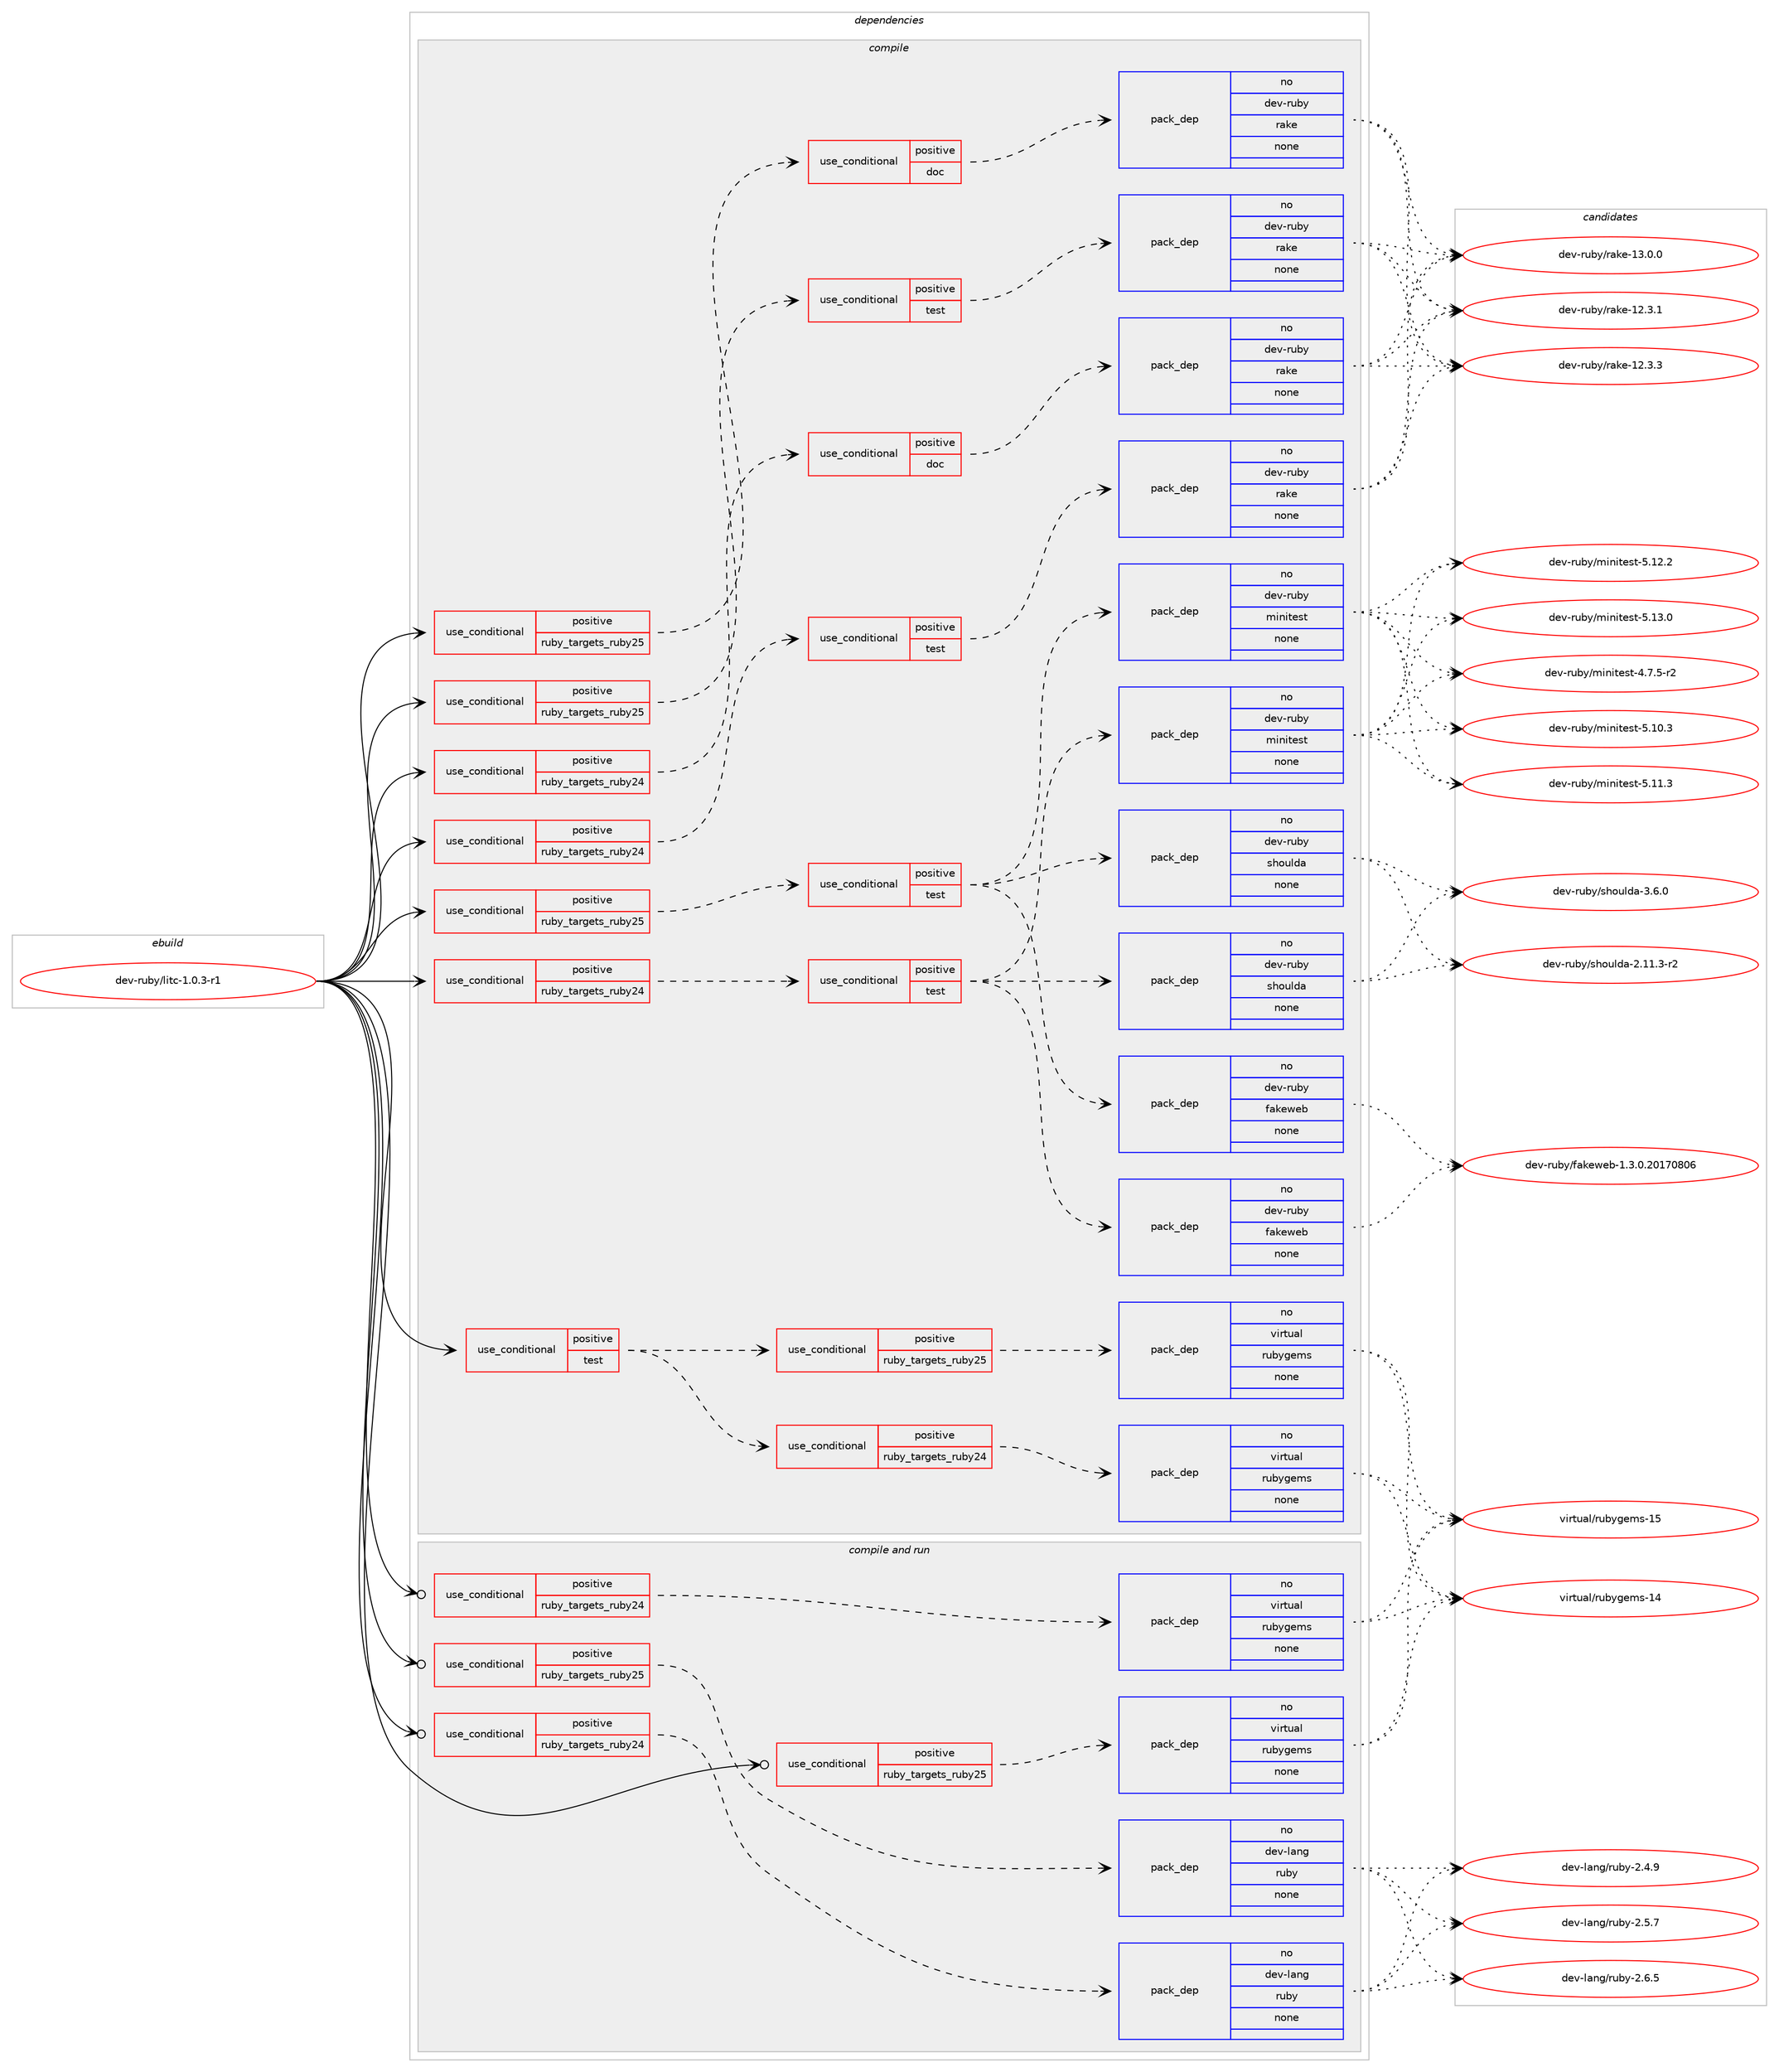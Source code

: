 digraph prolog {

# *************
# Graph options
# *************

newrank=true;
concentrate=true;
compound=true;
graph [rankdir=LR,fontname=Helvetica,fontsize=10,ranksep=1.5];#, ranksep=2.5, nodesep=0.2];
edge  [arrowhead=vee];
node  [fontname=Helvetica,fontsize=10];

# **********
# The ebuild
# **********

subgraph cluster_leftcol {
color=gray;
rank=same;
label=<<i>ebuild</i>>;
id [label="dev-ruby/litc-1.0.3-r1", color=red, width=4, href="../dev-ruby/litc-1.0.3-r1.svg"];
}

# ****************
# The dependencies
# ****************

subgraph cluster_midcol {
color=gray;
label=<<i>dependencies</i>>;
subgraph cluster_compile {
fillcolor="#eeeeee";
style=filled;
label=<<i>compile</i>>;
subgraph cond166669 {
dependency693619 [label=<<TABLE BORDER="0" CELLBORDER="1" CELLSPACING="0" CELLPADDING="4"><TR><TD ROWSPAN="3" CELLPADDING="10">use_conditional</TD></TR><TR><TD>positive</TD></TR><TR><TD>ruby_targets_ruby24</TD></TR></TABLE>>, shape=none, color=red];
subgraph cond166670 {
dependency693620 [label=<<TABLE BORDER="0" CELLBORDER="1" CELLSPACING="0" CELLPADDING="4"><TR><TD ROWSPAN="3" CELLPADDING="10">use_conditional</TD></TR><TR><TD>positive</TD></TR><TR><TD>doc</TD></TR></TABLE>>, shape=none, color=red];
subgraph pack514965 {
dependency693621 [label=<<TABLE BORDER="0" CELLBORDER="1" CELLSPACING="0" CELLPADDING="4" WIDTH="220"><TR><TD ROWSPAN="6" CELLPADDING="30">pack_dep</TD></TR><TR><TD WIDTH="110">no</TD></TR><TR><TD>dev-ruby</TD></TR><TR><TD>rake</TD></TR><TR><TD>none</TD></TR><TR><TD></TD></TR></TABLE>>, shape=none, color=blue];
}
dependency693620:e -> dependency693621:w [weight=20,style="dashed",arrowhead="vee"];
}
dependency693619:e -> dependency693620:w [weight=20,style="dashed",arrowhead="vee"];
}
id:e -> dependency693619:w [weight=20,style="solid",arrowhead="vee"];
subgraph cond166671 {
dependency693622 [label=<<TABLE BORDER="0" CELLBORDER="1" CELLSPACING="0" CELLPADDING="4"><TR><TD ROWSPAN="3" CELLPADDING="10">use_conditional</TD></TR><TR><TD>positive</TD></TR><TR><TD>ruby_targets_ruby24</TD></TR></TABLE>>, shape=none, color=red];
subgraph cond166672 {
dependency693623 [label=<<TABLE BORDER="0" CELLBORDER="1" CELLSPACING="0" CELLPADDING="4"><TR><TD ROWSPAN="3" CELLPADDING="10">use_conditional</TD></TR><TR><TD>positive</TD></TR><TR><TD>test</TD></TR></TABLE>>, shape=none, color=red];
subgraph pack514966 {
dependency693624 [label=<<TABLE BORDER="0" CELLBORDER="1" CELLSPACING="0" CELLPADDING="4" WIDTH="220"><TR><TD ROWSPAN="6" CELLPADDING="30">pack_dep</TD></TR><TR><TD WIDTH="110">no</TD></TR><TR><TD>dev-ruby</TD></TR><TR><TD>rake</TD></TR><TR><TD>none</TD></TR><TR><TD></TD></TR></TABLE>>, shape=none, color=blue];
}
dependency693623:e -> dependency693624:w [weight=20,style="dashed",arrowhead="vee"];
}
dependency693622:e -> dependency693623:w [weight=20,style="dashed",arrowhead="vee"];
}
id:e -> dependency693622:w [weight=20,style="solid",arrowhead="vee"];
subgraph cond166673 {
dependency693625 [label=<<TABLE BORDER="0" CELLBORDER="1" CELLSPACING="0" CELLPADDING="4"><TR><TD ROWSPAN="3" CELLPADDING="10">use_conditional</TD></TR><TR><TD>positive</TD></TR><TR><TD>ruby_targets_ruby24</TD></TR></TABLE>>, shape=none, color=red];
subgraph cond166674 {
dependency693626 [label=<<TABLE BORDER="0" CELLBORDER="1" CELLSPACING="0" CELLPADDING="4"><TR><TD ROWSPAN="3" CELLPADDING="10">use_conditional</TD></TR><TR><TD>positive</TD></TR><TR><TD>test</TD></TR></TABLE>>, shape=none, color=red];
subgraph pack514967 {
dependency693627 [label=<<TABLE BORDER="0" CELLBORDER="1" CELLSPACING="0" CELLPADDING="4" WIDTH="220"><TR><TD ROWSPAN="6" CELLPADDING="30">pack_dep</TD></TR><TR><TD WIDTH="110">no</TD></TR><TR><TD>dev-ruby</TD></TR><TR><TD>shoulda</TD></TR><TR><TD>none</TD></TR><TR><TD></TD></TR></TABLE>>, shape=none, color=blue];
}
dependency693626:e -> dependency693627:w [weight=20,style="dashed",arrowhead="vee"];
subgraph pack514968 {
dependency693628 [label=<<TABLE BORDER="0" CELLBORDER="1" CELLSPACING="0" CELLPADDING="4" WIDTH="220"><TR><TD ROWSPAN="6" CELLPADDING="30">pack_dep</TD></TR><TR><TD WIDTH="110">no</TD></TR><TR><TD>dev-ruby</TD></TR><TR><TD>fakeweb</TD></TR><TR><TD>none</TD></TR><TR><TD></TD></TR></TABLE>>, shape=none, color=blue];
}
dependency693626:e -> dependency693628:w [weight=20,style="dashed",arrowhead="vee"];
subgraph pack514969 {
dependency693629 [label=<<TABLE BORDER="0" CELLBORDER="1" CELLSPACING="0" CELLPADDING="4" WIDTH="220"><TR><TD ROWSPAN="6" CELLPADDING="30">pack_dep</TD></TR><TR><TD WIDTH="110">no</TD></TR><TR><TD>dev-ruby</TD></TR><TR><TD>minitest</TD></TR><TR><TD>none</TD></TR><TR><TD></TD></TR></TABLE>>, shape=none, color=blue];
}
dependency693626:e -> dependency693629:w [weight=20,style="dashed",arrowhead="vee"];
}
dependency693625:e -> dependency693626:w [weight=20,style="dashed",arrowhead="vee"];
}
id:e -> dependency693625:w [weight=20,style="solid",arrowhead="vee"];
subgraph cond166675 {
dependency693630 [label=<<TABLE BORDER="0" CELLBORDER="1" CELLSPACING="0" CELLPADDING="4"><TR><TD ROWSPAN="3" CELLPADDING="10">use_conditional</TD></TR><TR><TD>positive</TD></TR><TR><TD>ruby_targets_ruby25</TD></TR></TABLE>>, shape=none, color=red];
subgraph cond166676 {
dependency693631 [label=<<TABLE BORDER="0" CELLBORDER="1" CELLSPACING="0" CELLPADDING="4"><TR><TD ROWSPAN="3" CELLPADDING="10">use_conditional</TD></TR><TR><TD>positive</TD></TR><TR><TD>doc</TD></TR></TABLE>>, shape=none, color=red];
subgraph pack514970 {
dependency693632 [label=<<TABLE BORDER="0" CELLBORDER="1" CELLSPACING="0" CELLPADDING="4" WIDTH="220"><TR><TD ROWSPAN="6" CELLPADDING="30">pack_dep</TD></TR><TR><TD WIDTH="110">no</TD></TR><TR><TD>dev-ruby</TD></TR><TR><TD>rake</TD></TR><TR><TD>none</TD></TR><TR><TD></TD></TR></TABLE>>, shape=none, color=blue];
}
dependency693631:e -> dependency693632:w [weight=20,style="dashed",arrowhead="vee"];
}
dependency693630:e -> dependency693631:w [weight=20,style="dashed",arrowhead="vee"];
}
id:e -> dependency693630:w [weight=20,style="solid",arrowhead="vee"];
subgraph cond166677 {
dependency693633 [label=<<TABLE BORDER="0" CELLBORDER="1" CELLSPACING="0" CELLPADDING="4"><TR><TD ROWSPAN="3" CELLPADDING="10">use_conditional</TD></TR><TR><TD>positive</TD></TR><TR><TD>ruby_targets_ruby25</TD></TR></TABLE>>, shape=none, color=red];
subgraph cond166678 {
dependency693634 [label=<<TABLE BORDER="0" CELLBORDER="1" CELLSPACING="0" CELLPADDING="4"><TR><TD ROWSPAN="3" CELLPADDING="10">use_conditional</TD></TR><TR><TD>positive</TD></TR><TR><TD>test</TD></TR></TABLE>>, shape=none, color=red];
subgraph pack514971 {
dependency693635 [label=<<TABLE BORDER="0" CELLBORDER="1" CELLSPACING="0" CELLPADDING="4" WIDTH="220"><TR><TD ROWSPAN="6" CELLPADDING="30">pack_dep</TD></TR><TR><TD WIDTH="110">no</TD></TR><TR><TD>dev-ruby</TD></TR><TR><TD>rake</TD></TR><TR><TD>none</TD></TR><TR><TD></TD></TR></TABLE>>, shape=none, color=blue];
}
dependency693634:e -> dependency693635:w [weight=20,style="dashed",arrowhead="vee"];
}
dependency693633:e -> dependency693634:w [weight=20,style="dashed",arrowhead="vee"];
}
id:e -> dependency693633:w [weight=20,style="solid",arrowhead="vee"];
subgraph cond166679 {
dependency693636 [label=<<TABLE BORDER="0" CELLBORDER="1" CELLSPACING="0" CELLPADDING="4"><TR><TD ROWSPAN="3" CELLPADDING="10">use_conditional</TD></TR><TR><TD>positive</TD></TR><TR><TD>ruby_targets_ruby25</TD></TR></TABLE>>, shape=none, color=red];
subgraph cond166680 {
dependency693637 [label=<<TABLE BORDER="0" CELLBORDER="1" CELLSPACING="0" CELLPADDING="4"><TR><TD ROWSPAN="3" CELLPADDING="10">use_conditional</TD></TR><TR><TD>positive</TD></TR><TR><TD>test</TD></TR></TABLE>>, shape=none, color=red];
subgraph pack514972 {
dependency693638 [label=<<TABLE BORDER="0" CELLBORDER="1" CELLSPACING="0" CELLPADDING="4" WIDTH="220"><TR><TD ROWSPAN="6" CELLPADDING="30">pack_dep</TD></TR><TR><TD WIDTH="110">no</TD></TR><TR><TD>dev-ruby</TD></TR><TR><TD>shoulda</TD></TR><TR><TD>none</TD></TR><TR><TD></TD></TR></TABLE>>, shape=none, color=blue];
}
dependency693637:e -> dependency693638:w [weight=20,style="dashed",arrowhead="vee"];
subgraph pack514973 {
dependency693639 [label=<<TABLE BORDER="0" CELLBORDER="1" CELLSPACING="0" CELLPADDING="4" WIDTH="220"><TR><TD ROWSPAN="6" CELLPADDING="30">pack_dep</TD></TR><TR><TD WIDTH="110">no</TD></TR><TR><TD>dev-ruby</TD></TR><TR><TD>fakeweb</TD></TR><TR><TD>none</TD></TR><TR><TD></TD></TR></TABLE>>, shape=none, color=blue];
}
dependency693637:e -> dependency693639:w [weight=20,style="dashed",arrowhead="vee"];
subgraph pack514974 {
dependency693640 [label=<<TABLE BORDER="0" CELLBORDER="1" CELLSPACING="0" CELLPADDING="4" WIDTH="220"><TR><TD ROWSPAN="6" CELLPADDING="30">pack_dep</TD></TR><TR><TD WIDTH="110">no</TD></TR><TR><TD>dev-ruby</TD></TR><TR><TD>minitest</TD></TR><TR><TD>none</TD></TR><TR><TD></TD></TR></TABLE>>, shape=none, color=blue];
}
dependency693637:e -> dependency693640:w [weight=20,style="dashed",arrowhead="vee"];
}
dependency693636:e -> dependency693637:w [weight=20,style="dashed",arrowhead="vee"];
}
id:e -> dependency693636:w [weight=20,style="solid",arrowhead="vee"];
subgraph cond166681 {
dependency693641 [label=<<TABLE BORDER="0" CELLBORDER="1" CELLSPACING="0" CELLPADDING="4"><TR><TD ROWSPAN="3" CELLPADDING="10">use_conditional</TD></TR><TR><TD>positive</TD></TR><TR><TD>test</TD></TR></TABLE>>, shape=none, color=red];
subgraph cond166682 {
dependency693642 [label=<<TABLE BORDER="0" CELLBORDER="1" CELLSPACING="0" CELLPADDING="4"><TR><TD ROWSPAN="3" CELLPADDING="10">use_conditional</TD></TR><TR><TD>positive</TD></TR><TR><TD>ruby_targets_ruby24</TD></TR></TABLE>>, shape=none, color=red];
subgraph pack514975 {
dependency693643 [label=<<TABLE BORDER="0" CELLBORDER="1" CELLSPACING="0" CELLPADDING="4" WIDTH="220"><TR><TD ROWSPAN="6" CELLPADDING="30">pack_dep</TD></TR><TR><TD WIDTH="110">no</TD></TR><TR><TD>virtual</TD></TR><TR><TD>rubygems</TD></TR><TR><TD>none</TD></TR><TR><TD></TD></TR></TABLE>>, shape=none, color=blue];
}
dependency693642:e -> dependency693643:w [weight=20,style="dashed",arrowhead="vee"];
}
dependency693641:e -> dependency693642:w [weight=20,style="dashed",arrowhead="vee"];
subgraph cond166683 {
dependency693644 [label=<<TABLE BORDER="0" CELLBORDER="1" CELLSPACING="0" CELLPADDING="4"><TR><TD ROWSPAN="3" CELLPADDING="10">use_conditional</TD></TR><TR><TD>positive</TD></TR><TR><TD>ruby_targets_ruby25</TD></TR></TABLE>>, shape=none, color=red];
subgraph pack514976 {
dependency693645 [label=<<TABLE BORDER="0" CELLBORDER="1" CELLSPACING="0" CELLPADDING="4" WIDTH="220"><TR><TD ROWSPAN="6" CELLPADDING="30">pack_dep</TD></TR><TR><TD WIDTH="110">no</TD></TR><TR><TD>virtual</TD></TR><TR><TD>rubygems</TD></TR><TR><TD>none</TD></TR><TR><TD></TD></TR></TABLE>>, shape=none, color=blue];
}
dependency693644:e -> dependency693645:w [weight=20,style="dashed",arrowhead="vee"];
}
dependency693641:e -> dependency693644:w [weight=20,style="dashed",arrowhead="vee"];
}
id:e -> dependency693641:w [weight=20,style="solid",arrowhead="vee"];
}
subgraph cluster_compileandrun {
fillcolor="#eeeeee";
style=filled;
label=<<i>compile and run</i>>;
subgraph cond166684 {
dependency693646 [label=<<TABLE BORDER="0" CELLBORDER="1" CELLSPACING="0" CELLPADDING="4"><TR><TD ROWSPAN="3" CELLPADDING="10">use_conditional</TD></TR><TR><TD>positive</TD></TR><TR><TD>ruby_targets_ruby24</TD></TR></TABLE>>, shape=none, color=red];
subgraph pack514977 {
dependency693647 [label=<<TABLE BORDER="0" CELLBORDER="1" CELLSPACING="0" CELLPADDING="4" WIDTH="220"><TR><TD ROWSPAN="6" CELLPADDING="30">pack_dep</TD></TR><TR><TD WIDTH="110">no</TD></TR><TR><TD>dev-lang</TD></TR><TR><TD>ruby</TD></TR><TR><TD>none</TD></TR><TR><TD></TD></TR></TABLE>>, shape=none, color=blue];
}
dependency693646:e -> dependency693647:w [weight=20,style="dashed",arrowhead="vee"];
}
id:e -> dependency693646:w [weight=20,style="solid",arrowhead="odotvee"];
subgraph cond166685 {
dependency693648 [label=<<TABLE BORDER="0" CELLBORDER="1" CELLSPACING="0" CELLPADDING="4"><TR><TD ROWSPAN="3" CELLPADDING="10">use_conditional</TD></TR><TR><TD>positive</TD></TR><TR><TD>ruby_targets_ruby24</TD></TR></TABLE>>, shape=none, color=red];
subgraph pack514978 {
dependency693649 [label=<<TABLE BORDER="0" CELLBORDER="1" CELLSPACING="0" CELLPADDING="4" WIDTH="220"><TR><TD ROWSPAN="6" CELLPADDING="30">pack_dep</TD></TR><TR><TD WIDTH="110">no</TD></TR><TR><TD>virtual</TD></TR><TR><TD>rubygems</TD></TR><TR><TD>none</TD></TR><TR><TD></TD></TR></TABLE>>, shape=none, color=blue];
}
dependency693648:e -> dependency693649:w [weight=20,style="dashed",arrowhead="vee"];
}
id:e -> dependency693648:w [weight=20,style="solid",arrowhead="odotvee"];
subgraph cond166686 {
dependency693650 [label=<<TABLE BORDER="0" CELLBORDER="1" CELLSPACING="0" CELLPADDING="4"><TR><TD ROWSPAN="3" CELLPADDING="10">use_conditional</TD></TR><TR><TD>positive</TD></TR><TR><TD>ruby_targets_ruby25</TD></TR></TABLE>>, shape=none, color=red];
subgraph pack514979 {
dependency693651 [label=<<TABLE BORDER="0" CELLBORDER="1" CELLSPACING="0" CELLPADDING="4" WIDTH="220"><TR><TD ROWSPAN="6" CELLPADDING="30">pack_dep</TD></TR><TR><TD WIDTH="110">no</TD></TR><TR><TD>dev-lang</TD></TR><TR><TD>ruby</TD></TR><TR><TD>none</TD></TR><TR><TD></TD></TR></TABLE>>, shape=none, color=blue];
}
dependency693650:e -> dependency693651:w [weight=20,style="dashed",arrowhead="vee"];
}
id:e -> dependency693650:w [weight=20,style="solid",arrowhead="odotvee"];
subgraph cond166687 {
dependency693652 [label=<<TABLE BORDER="0" CELLBORDER="1" CELLSPACING="0" CELLPADDING="4"><TR><TD ROWSPAN="3" CELLPADDING="10">use_conditional</TD></TR><TR><TD>positive</TD></TR><TR><TD>ruby_targets_ruby25</TD></TR></TABLE>>, shape=none, color=red];
subgraph pack514980 {
dependency693653 [label=<<TABLE BORDER="0" CELLBORDER="1" CELLSPACING="0" CELLPADDING="4" WIDTH="220"><TR><TD ROWSPAN="6" CELLPADDING="30">pack_dep</TD></TR><TR><TD WIDTH="110">no</TD></TR><TR><TD>virtual</TD></TR><TR><TD>rubygems</TD></TR><TR><TD>none</TD></TR><TR><TD></TD></TR></TABLE>>, shape=none, color=blue];
}
dependency693652:e -> dependency693653:w [weight=20,style="dashed",arrowhead="vee"];
}
id:e -> dependency693652:w [weight=20,style="solid",arrowhead="odotvee"];
}
subgraph cluster_run {
fillcolor="#eeeeee";
style=filled;
label=<<i>run</i>>;
}
}

# **************
# The candidates
# **************

subgraph cluster_choices {
rank=same;
color=gray;
label=<<i>candidates</i>>;

subgraph choice514965 {
color=black;
nodesep=1;
choice1001011184511411798121471149710710145495046514649 [label="dev-ruby/rake-12.3.1", color=red, width=4,href="../dev-ruby/rake-12.3.1.svg"];
choice1001011184511411798121471149710710145495046514651 [label="dev-ruby/rake-12.3.3", color=red, width=4,href="../dev-ruby/rake-12.3.3.svg"];
choice1001011184511411798121471149710710145495146484648 [label="dev-ruby/rake-13.0.0", color=red, width=4,href="../dev-ruby/rake-13.0.0.svg"];
dependency693621:e -> choice1001011184511411798121471149710710145495046514649:w [style=dotted,weight="100"];
dependency693621:e -> choice1001011184511411798121471149710710145495046514651:w [style=dotted,weight="100"];
dependency693621:e -> choice1001011184511411798121471149710710145495146484648:w [style=dotted,weight="100"];
}
subgraph choice514966 {
color=black;
nodesep=1;
choice1001011184511411798121471149710710145495046514649 [label="dev-ruby/rake-12.3.1", color=red, width=4,href="../dev-ruby/rake-12.3.1.svg"];
choice1001011184511411798121471149710710145495046514651 [label="dev-ruby/rake-12.3.3", color=red, width=4,href="../dev-ruby/rake-12.3.3.svg"];
choice1001011184511411798121471149710710145495146484648 [label="dev-ruby/rake-13.0.0", color=red, width=4,href="../dev-ruby/rake-13.0.0.svg"];
dependency693624:e -> choice1001011184511411798121471149710710145495046514649:w [style=dotted,weight="100"];
dependency693624:e -> choice1001011184511411798121471149710710145495046514651:w [style=dotted,weight="100"];
dependency693624:e -> choice1001011184511411798121471149710710145495146484648:w [style=dotted,weight="100"];
}
subgraph choice514967 {
color=black;
nodesep=1;
choice10010111845114117981214711510411111710810097455046494946514511450 [label="dev-ruby/shoulda-2.11.3-r2", color=red, width=4,href="../dev-ruby/shoulda-2.11.3-r2.svg"];
choice10010111845114117981214711510411111710810097455146544648 [label="dev-ruby/shoulda-3.6.0", color=red, width=4,href="../dev-ruby/shoulda-3.6.0.svg"];
dependency693627:e -> choice10010111845114117981214711510411111710810097455046494946514511450:w [style=dotted,weight="100"];
dependency693627:e -> choice10010111845114117981214711510411111710810097455146544648:w [style=dotted,weight="100"];
}
subgraph choice514968 {
color=black;
nodesep=1;
choice1001011184511411798121471029710710111910198454946514648465048495548564854 [label="dev-ruby/fakeweb-1.3.0.20170806", color=red, width=4,href="../dev-ruby/fakeweb-1.3.0.20170806.svg"];
dependency693628:e -> choice1001011184511411798121471029710710111910198454946514648465048495548564854:w [style=dotted,weight="100"];
}
subgraph choice514969 {
color=black;
nodesep=1;
choice1001011184511411798121471091051101051161011151164552465546534511450 [label="dev-ruby/minitest-4.7.5-r2", color=red, width=4,href="../dev-ruby/minitest-4.7.5-r2.svg"];
choice10010111845114117981214710910511010511610111511645534649484651 [label="dev-ruby/minitest-5.10.3", color=red, width=4,href="../dev-ruby/minitest-5.10.3.svg"];
choice10010111845114117981214710910511010511610111511645534649494651 [label="dev-ruby/minitest-5.11.3", color=red, width=4,href="../dev-ruby/minitest-5.11.3.svg"];
choice10010111845114117981214710910511010511610111511645534649504650 [label="dev-ruby/minitest-5.12.2", color=red, width=4,href="../dev-ruby/minitest-5.12.2.svg"];
choice10010111845114117981214710910511010511610111511645534649514648 [label="dev-ruby/minitest-5.13.0", color=red, width=4,href="../dev-ruby/minitest-5.13.0.svg"];
dependency693629:e -> choice1001011184511411798121471091051101051161011151164552465546534511450:w [style=dotted,weight="100"];
dependency693629:e -> choice10010111845114117981214710910511010511610111511645534649484651:w [style=dotted,weight="100"];
dependency693629:e -> choice10010111845114117981214710910511010511610111511645534649494651:w [style=dotted,weight="100"];
dependency693629:e -> choice10010111845114117981214710910511010511610111511645534649504650:w [style=dotted,weight="100"];
dependency693629:e -> choice10010111845114117981214710910511010511610111511645534649514648:w [style=dotted,weight="100"];
}
subgraph choice514970 {
color=black;
nodesep=1;
choice1001011184511411798121471149710710145495046514649 [label="dev-ruby/rake-12.3.1", color=red, width=4,href="../dev-ruby/rake-12.3.1.svg"];
choice1001011184511411798121471149710710145495046514651 [label="dev-ruby/rake-12.3.3", color=red, width=4,href="../dev-ruby/rake-12.3.3.svg"];
choice1001011184511411798121471149710710145495146484648 [label="dev-ruby/rake-13.0.0", color=red, width=4,href="../dev-ruby/rake-13.0.0.svg"];
dependency693632:e -> choice1001011184511411798121471149710710145495046514649:w [style=dotted,weight="100"];
dependency693632:e -> choice1001011184511411798121471149710710145495046514651:w [style=dotted,weight="100"];
dependency693632:e -> choice1001011184511411798121471149710710145495146484648:w [style=dotted,weight="100"];
}
subgraph choice514971 {
color=black;
nodesep=1;
choice1001011184511411798121471149710710145495046514649 [label="dev-ruby/rake-12.3.1", color=red, width=4,href="../dev-ruby/rake-12.3.1.svg"];
choice1001011184511411798121471149710710145495046514651 [label="dev-ruby/rake-12.3.3", color=red, width=4,href="../dev-ruby/rake-12.3.3.svg"];
choice1001011184511411798121471149710710145495146484648 [label="dev-ruby/rake-13.0.0", color=red, width=4,href="../dev-ruby/rake-13.0.0.svg"];
dependency693635:e -> choice1001011184511411798121471149710710145495046514649:w [style=dotted,weight="100"];
dependency693635:e -> choice1001011184511411798121471149710710145495046514651:w [style=dotted,weight="100"];
dependency693635:e -> choice1001011184511411798121471149710710145495146484648:w [style=dotted,weight="100"];
}
subgraph choice514972 {
color=black;
nodesep=1;
choice10010111845114117981214711510411111710810097455046494946514511450 [label="dev-ruby/shoulda-2.11.3-r2", color=red, width=4,href="../dev-ruby/shoulda-2.11.3-r2.svg"];
choice10010111845114117981214711510411111710810097455146544648 [label="dev-ruby/shoulda-3.6.0", color=red, width=4,href="../dev-ruby/shoulda-3.6.0.svg"];
dependency693638:e -> choice10010111845114117981214711510411111710810097455046494946514511450:w [style=dotted,weight="100"];
dependency693638:e -> choice10010111845114117981214711510411111710810097455146544648:w [style=dotted,weight="100"];
}
subgraph choice514973 {
color=black;
nodesep=1;
choice1001011184511411798121471029710710111910198454946514648465048495548564854 [label="dev-ruby/fakeweb-1.3.0.20170806", color=red, width=4,href="../dev-ruby/fakeweb-1.3.0.20170806.svg"];
dependency693639:e -> choice1001011184511411798121471029710710111910198454946514648465048495548564854:w [style=dotted,weight="100"];
}
subgraph choice514974 {
color=black;
nodesep=1;
choice1001011184511411798121471091051101051161011151164552465546534511450 [label="dev-ruby/minitest-4.7.5-r2", color=red, width=4,href="../dev-ruby/minitest-4.7.5-r2.svg"];
choice10010111845114117981214710910511010511610111511645534649484651 [label="dev-ruby/minitest-5.10.3", color=red, width=4,href="../dev-ruby/minitest-5.10.3.svg"];
choice10010111845114117981214710910511010511610111511645534649494651 [label="dev-ruby/minitest-5.11.3", color=red, width=4,href="../dev-ruby/minitest-5.11.3.svg"];
choice10010111845114117981214710910511010511610111511645534649504650 [label="dev-ruby/minitest-5.12.2", color=red, width=4,href="../dev-ruby/minitest-5.12.2.svg"];
choice10010111845114117981214710910511010511610111511645534649514648 [label="dev-ruby/minitest-5.13.0", color=red, width=4,href="../dev-ruby/minitest-5.13.0.svg"];
dependency693640:e -> choice1001011184511411798121471091051101051161011151164552465546534511450:w [style=dotted,weight="100"];
dependency693640:e -> choice10010111845114117981214710910511010511610111511645534649484651:w [style=dotted,weight="100"];
dependency693640:e -> choice10010111845114117981214710910511010511610111511645534649494651:w [style=dotted,weight="100"];
dependency693640:e -> choice10010111845114117981214710910511010511610111511645534649504650:w [style=dotted,weight="100"];
dependency693640:e -> choice10010111845114117981214710910511010511610111511645534649514648:w [style=dotted,weight="100"];
}
subgraph choice514975 {
color=black;
nodesep=1;
choice118105114116117971084711411798121103101109115454952 [label="virtual/rubygems-14", color=red, width=4,href="../virtual/rubygems-14.svg"];
choice118105114116117971084711411798121103101109115454953 [label="virtual/rubygems-15", color=red, width=4,href="../virtual/rubygems-15.svg"];
dependency693643:e -> choice118105114116117971084711411798121103101109115454952:w [style=dotted,weight="100"];
dependency693643:e -> choice118105114116117971084711411798121103101109115454953:w [style=dotted,weight="100"];
}
subgraph choice514976 {
color=black;
nodesep=1;
choice118105114116117971084711411798121103101109115454952 [label="virtual/rubygems-14", color=red, width=4,href="../virtual/rubygems-14.svg"];
choice118105114116117971084711411798121103101109115454953 [label="virtual/rubygems-15", color=red, width=4,href="../virtual/rubygems-15.svg"];
dependency693645:e -> choice118105114116117971084711411798121103101109115454952:w [style=dotted,weight="100"];
dependency693645:e -> choice118105114116117971084711411798121103101109115454953:w [style=dotted,weight="100"];
}
subgraph choice514977 {
color=black;
nodesep=1;
choice10010111845108971101034711411798121455046524657 [label="dev-lang/ruby-2.4.9", color=red, width=4,href="../dev-lang/ruby-2.4.9.svg"];
choice10010111845108971101034711411798121455046534655 [label="dev-lang/ruby-2.5.7", color=red, width=4,href="../dev-lang/ruby-2.5.7.svg"];
choice10010111845108971101034711411798121455046544653 [label="dev-lang/ruby-2.6.5", color=red, width=4,href="../dev-lang/ruby-2.6.5.svg"];
dependency693647:e -> choice10010111845108971101034711411798121455046524657:w [style=dotted,weight="100"];
dependency693647:e -> choice10010111845108971101034711411798121455046534655:w [style=dotted,weight="100"];
dependency693647:e -> choice10010111845108971101034711411798121455046544653:w [style=dotted,weight="100"];
}
subgraph choice514978 {
color=black;
nodesep=1;
choice118105114116117971084711411798121103101109115454952 [label="virtual/rubygems-14", color=red, width=4,href="../virtual/rubygems-14.svg"];
choice118105114116117971084711411798121103101109115454953 [label="virtual/rubygems-15", color=red, width=4,href="../virtual/rubygems-15.svg"];
dependency693649:e -> choice118105114116117971084711411798121103101109115454952:w [style=dotted,weight="100"];
dependency693649:e -> choice118105114116117971084711411798121103101109115454953:w [style=dotted,weight="100"];
}
subgraph choice514979 {
color=black;
nodesep=1;
choice10010111845108971101034711411798121455046524657 [label="dev-lang/ruby-2.4.9", color=red, width=4,href="../dev-lang/ruby-2.4.9.svg"];
choice10010111845108971101034711411798121455046534655 [label="dev-lang/ruby-2.5.7", color=red, width=4,href="../dev-lang/ruby-2.5.7.svg"];
choice10010111845108971101034711411798121455046544653 [label="dev-lang/ruby-2.6.5", color=red, width=4,href="../dev-lang/ruby-2.6.5.svg"];
dependency693651:e -> choice10010111845108971101034711411798121455046524657:w [style=dotted,weight="100"];
dependency693651:e -> choice10010111845108971101034711411798121455046534655:w [style=dotted,weight="100"];
dependency693651:e -> choice10010111845108971101034711411798121455046544653:w [style=dotted,weight="100"];
}
subgraph choice514980 {
color=black;
nodesep=1;
choice118105114116117971084711411798121103101109115454952 [label="virtual/rubygems-14", color=red, width=4,href="../virtual/rubygems-14.svg"];
choice118105114116117971084711411798121103101109115454953 [label="virtual/rubygems-15", color=red, width=4,href="../virtual/rubygems-15.svg"];
dependency693653:e -> choice118105114116117971084711411798121103101109115454952:w [style=dotted,weight="100"];
dependency693653:e -> choice118105114116117971084711411798121103101109115454953:w [style=dotted,weight="100"];
}
}

}
